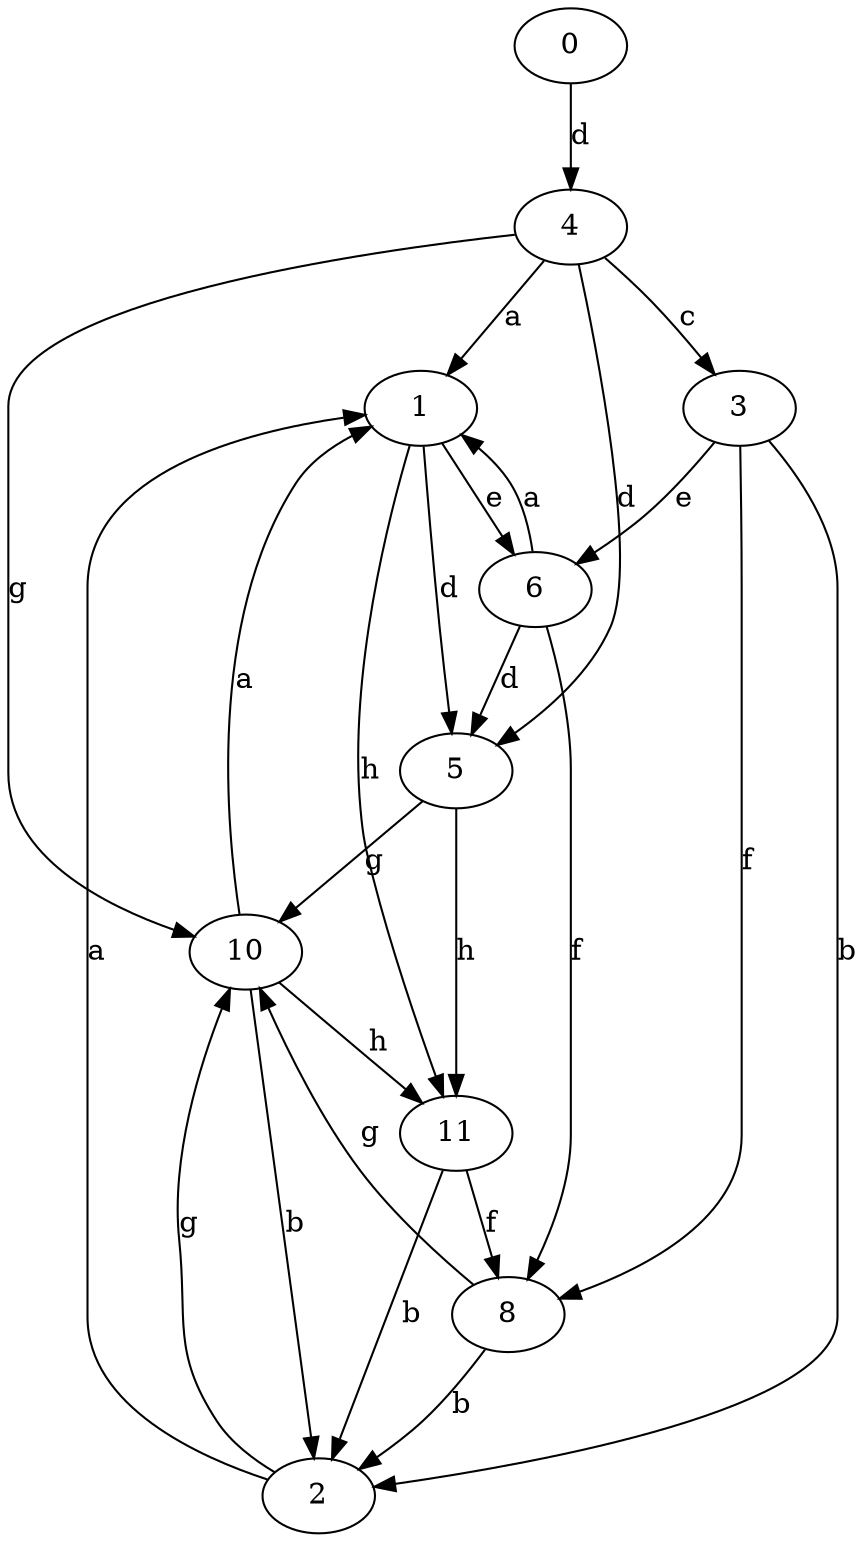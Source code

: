 strict digraph  {
0;
1;
2;
3;
4;
5;
6;
8;
10;
11;
0 -> 4  [label=d];
1 -> 5  [label=d];
1 -> 6  [label=e];
1 -> 11  [label=h];
2 -> 1  [label=a];
2 -> 10  [label=g];
3 -> 2  [label=b];
3 -> 6  [label=e];
3 -> 8  [label=f];
4 -> 1  [label=a];
4 -> 3  [label=c];
4 -> 5  [label=d];
4 -> 10  [label=g];
5 -> 10  [label=g];
5 -> 11  [label=h];
6 -> 1  [label=a];
6 -> 5  [label=d];
6 -> 8  [label=f];
8 -> 2  [label=b];
8 -> 10  [label=g];
10 -> 1  [label=a];
10 -> 2  [label=b];
10 -> 11  [label=h];
11 -> 2  [label=b];
11 -> 8  [label=f];
}
